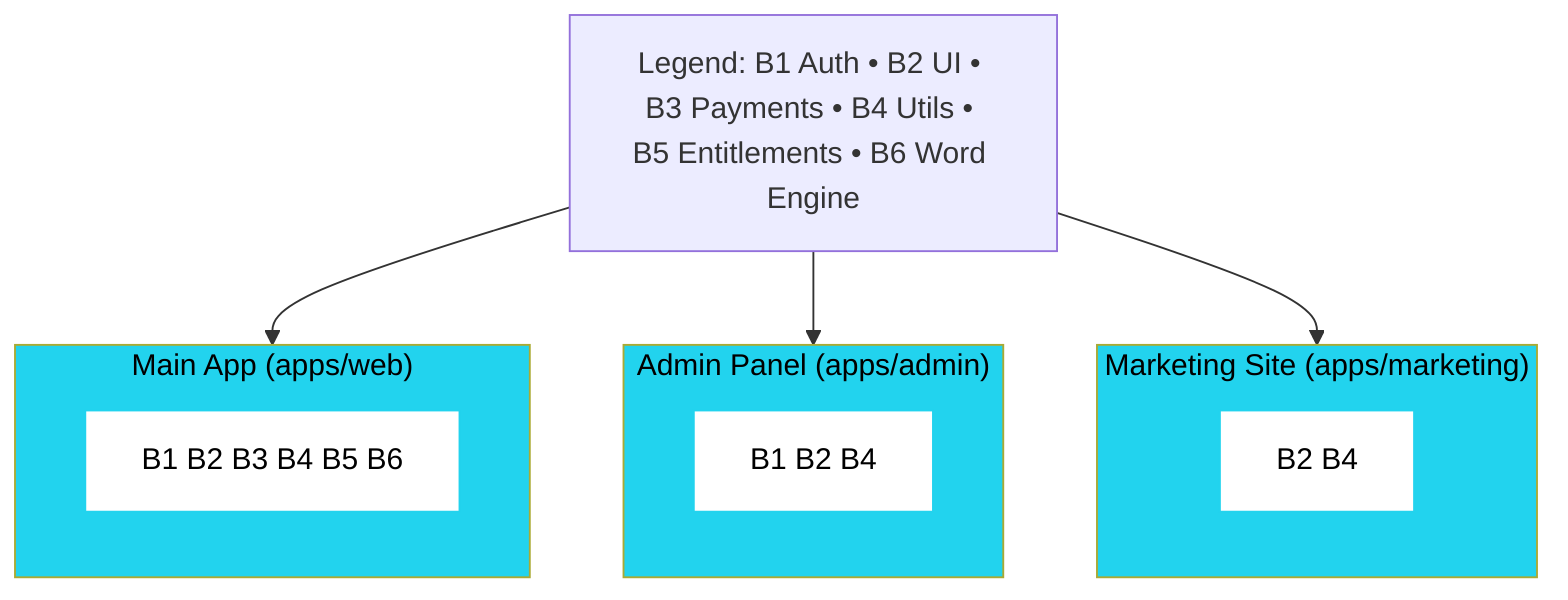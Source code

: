 graph TD
    %% Legend
    LEGEND["Legend: B1 Auth • B2 UI • B3 Payments • B4 Utils • B5 Entitlements • B6 Word Engine"]

    %% App containers with badges
    subgraph WEB["Main App (apps/web)"]
        WEB_BADGES["B1  B2  B3  B4  B5  B6"]
    end

    subgraph ADMIN["Admin Panel (apps/admin)"]
        ADMIN_BADGES["B1  B2  B4"]
    end

    subgraph MKT["Marketing Site (apps/marketing)"]
        MKT_BADGES["B2  B4"]
    end

    LEGEND --> WEB
    LEGEND --> ADMIN
    LEGEND --> MKT

    style WEB fill:#22D3EE,color:#000
    style ADMIN fill:#22D3EE,color:#000
    style MKT fill:#22D3EE,color:#000

    style WEB_BADGES fill:#ffffff,color:#000,stroke:#22D3EE,stroke-width:1px
    style ADMIN_BADGES fill:#ffffff,color:#000,stroke:#22D3EE,stroke-width:1px
    style MKT_BADGES fill:#ffffff,color:#000,stroke:#22D3EE,stroke-width:1px